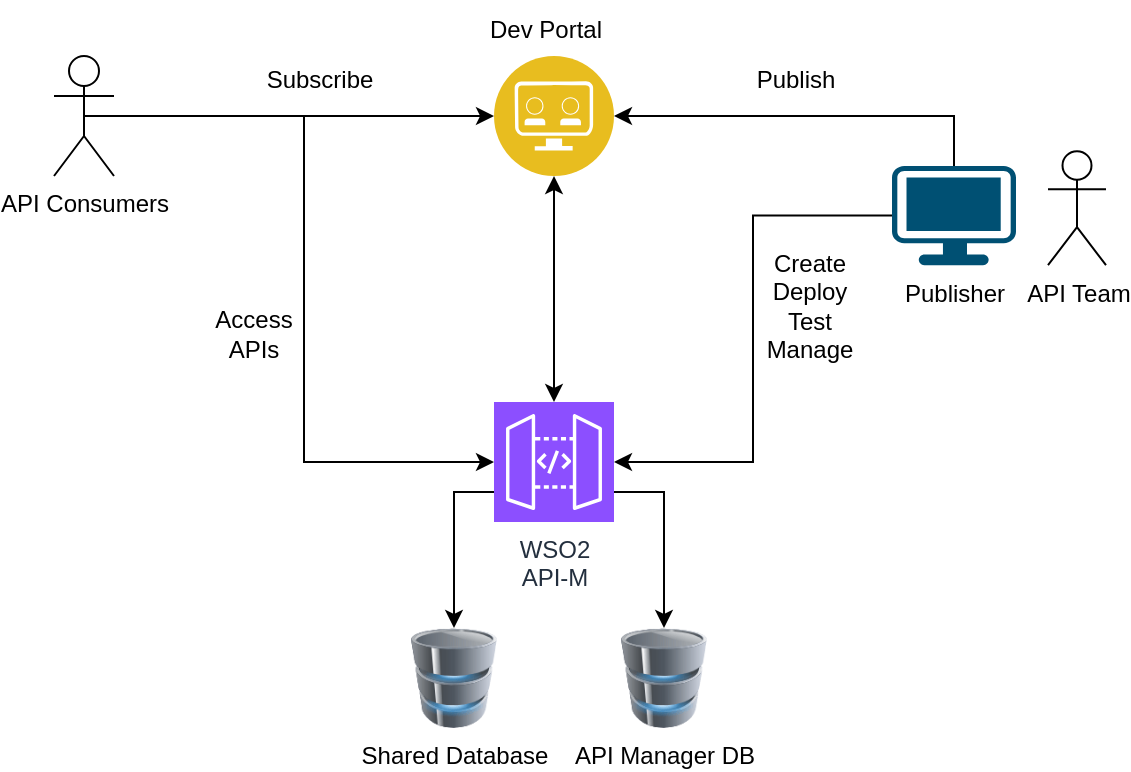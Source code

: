 <mxfile version="22.1.16" type="github">
  <diagram name="Page-1" id="qxffikaDEZeMn734_tKv">
    <mxGraphModel dx="954" dy="606" grid="0" gridSize="10" guides="1" tooltips="1" connect="1" arrows="1" fold="1" page="1" pageScale="1" pageWidth="850" pageHeight="1100" math="0" shadow="0">
      <root>
        <mxCell id="0" />
        <mxCell id="1" parent="0" />
        <mxCell id="oyZoGBa4WGomVmZSgcjT-1" value="Shared Database" style="image;html=1;image=img/lib/clip_art/computers/Database_128x128.png" vertex="1" parent="1">
          <mxGeometry x="365" y="395" width="50" height="50" as="geometry" />
        </mxCell>
        <mxCell id="oyZoGBa4WGomVmZSgcjT-2" value="API Manager DB" style="image;html=1;image=img/lib/clip_art/computers/Database_128x128.png" vertex="1" parent="1">
          <mxGeometry x="470" y="395" width="50" height="50" as="geometry" />
        </mxCell>
        <mxCell id="oyZoGBa4WGomVmZSgcjT-23" style="edgeStyle=orthogonalEdgeStyle;rounded=0;orthogonalLoop=1;jettySize=auto;html=1;exitX=0;exitY=0.75;exitDx=0;exitDy=0;exitPerimeter=0;entryX=0.5;entryY=0;entryDx=0;entryDy=0;" edge="1" parent="1" source="oyZoGBa4WGomVmZSgcjT-4" target="oyZoGBa4WGomVmZSgcjT-1">
          <mxGeometry relative="1" as="geometry" />
        </mxCell>
        <mxCell id="oyZoGBa4WGomVmZSgcjT-24" style="edgeStyle=orthogonalEdgeStyle;rounded=0;orthogonalLoop=1;jettySize=auto;html=1;exitX=1;exitY=0.75;exitDx=0;exitDy=0;exitPerimeter=0;entryX=0.5;entryY=0;entryDx=0;entryDy=0;" edge="1" parent="1" source="oyZoGBa4WGomVmZSgcjT-4" target="oyZoGBa4WGomVmZSgcjT-2">
          <mxGeometry relative="1" as="geometry" />
        </mxCell>
        <mxCell id="oyZoGBa4WGomVmZSgcjT-4" value="WSO2 &lt;br&gt;API-M" style="sketch=0;points=[[0,0,0],[0.25,0,0],[0.5,0,0],[0.75,0,0],[1,0,0],[0,1,0],[0.25,1,0],[0.5,1,0],[0.75,1,0],[1,1,0],[0,0.25,0],[0,0.5,0],[0,0.75,0],[1,0.25,0],[1,0.5,0],[1,0.75,0]];outlineConnect=0;fontColor=#232F3E;fillColor=#8C4FFF;strokeColor=#ffffff;dashed=0;verticalLabelPosition=bottom;verticalAlign=top;align=center;html=1;fontSize=12;fontStyle=0;aspect=fixed;shape=mxgraph.aws4.resourceIcon;resIcon=mxgraph.aws4.api_gateway;" vertex="1" parent="1">
          <mxGeometry x="410" y="282" width="60" height="60" as="geometry" />
        </mxCell>
        <mxCell id="oyZoGBa4WGomVmZSgcjT-8" style="edgeStyle=orthogonalEdgeStyle;rounded=0;orthogonalLoop=1;jettySize=auto;html=1;entryX=1;entryY=0.5;entryDx=0;entryDy=0;entryPerimeter=0;" edge="1" parent="1" source="oyZoGBa4WGomVmZSgcjT-7" target="oyZoGBa4WGomVmZSgcjT-4">
          <mxGeometry relative="1" as="geometry">
            <mxPoint x="530" y="320" as="targetPoint" />
          </mxGeometry>
        </mxCell>
        <mxCell id="oyZoGBa4WGomVmZSgcjT-13" style="edgeStyle=orthogonalEdgeStyle;rounded=0;orthogonalLoop=1;jettySize=auto;html=1;entryX=0;entryY=0.5;entryDx=0;entryDy=0;" edge="1" parent="1" source="oyZoGBa4WGomVmZSgcjT-9" target="oyZoGBa4WGomVmZSgcjT-12">
          <mxGeometry relative="1" as="geometry">
            <mxPoint x="101" y="195" as="sourcePoint" />
          </mxGeometry>
        </mxCell>
        <mxCell id="oyZoGBa4WGomVmZSgcjT-22" style="edgeStyle=orthogonalEdgeStyle;rounded=0;orthogonalLoop=1;jettySize=auto;html=1;exitX=0.5;exitY=0;exitDx=0;exitDy=0;exitPerimeter=0;entryX=1;entryY=0.5;entryDx=0;entryDy=0;" edge="1" parent="1" source="oyZoGBa4WGomVmZSgcjT-7" target="oyZoGBa4WGomVmZSgcjT-12">
          <mxGeometry relative="1" as="geometry" />
        </mxCell>
        <mxCell id="oyZoGBa4WGomVmZSgcjT-7" value="Publisher" style="points=[[0.03,0.03,0],[0.5,0,0],[0.97,0.03,0],[1,0.4,0],[0.97,0.745,0],[0.5,1,0],[0.03,0.745,0],[0,0.4,0]];verticalLabelPosition=bottom;sketch=0;html=1;verticalAlign=top;aspect=fixed;align=center;pointerEvents=1;shape=mxgraph.cisco19.workstation;fillColor=#005073;strokeColor=none;" vertex="1" parent="1">
          <mxGeometry x="609" y="164" width="62" height="49.6" as="geometry" />
        </mxCell>
        <mxCell id="oyZoGBa4WGomVmZSgcjT-11" value="Create&lt;br&gt;Deploy&lt;br&gt;Test&lt;br&gt;Manage" style="text;html=1;strokeColor=none;fillColor=none;align=center;verticalAlign=middle;whiteSpace=wrap;rounded=0;" vertex="1" parent="1">
          <mxGeometry x="543" y="194" width="50" height="80" as="geometry" />
        </mxCell>
        <mxCell id="oyZoGBa4WGomVmZSgcjT-12" value="" style="image;aspect=fixed;perimeter=ellipsePerimeter;html=1;align=center;shadow=0;dashed=0;fontColor=#4277BB;labelBackgroundColor=default;fontSize=12;spacingTop=3;image=img/lib/ibm/applications/api_developer_portal.svg;" vertex="1" parent="1">
          <mxGeometry x="410" y="109" width="60" height="60" as="geometry" />
        </mxCell>
        <mxCell id="oyZoGBa4WGomVmZSgcjT-14" value="Publish" style="text;html=1;strokeColor=none;fillColor=none;align=center;verticalAlign=middle;whiteSpace=wrap;rounded=0;" vertex="1" parent="1">
          <mxGeometry x="531" y="106" width="60" height="30" as="geometry" />
        </mxCell>
        <mxCell id="oyZoGBa4WGomVmZSgcjT-15" value="API Team" style="shape=umlActor;verticalLabelPosition=bottom;verticalAlign=top;html=1;outlineConnect=0;" vertex="1" parent="1">
          <mxGeometry x="687" y="156.6" width="29" height="57" as="geometry" />
        </mxCell>
        <mxCell id="oyZoGBa4WGomVmZSgcjT-17" value="Subscribe" style="text;html=1;strokeColor=none;fillColor=none;align=center;verticalAlign=middle;whiteSpace=wrap;rounded=0;" vertex="1" parent="1">
          <mxGeometry x="293" y="106" width="60" height="30" as="geometry" />
        </mxCell>
        <mxCell id="oyZoGBa4WGomVmZSgcjT-19" value="" style="endArrow=classic;startArrow=classic;html=1;rounded=0;exitX=0.5;exitY=0;exitDx=0;exitDy=0;exitPerimeter=0;entryX=0.5;entryY=1;entryDx=0;entryDy=0;" edge="1" parent="1" source="oyZoGBa4WGomVmZSgcjT-4" target="oyZoGBa4WGomVmZSgcjT-12">
          <mxGeometry width="50" height="50" relative="1" as="geometry">
            <mxPoint x="411" y="274" as="sourcePoint" />
            <mxPoint x="461" y="224" as="targetPoint" />
          </mxGeometry>
        </mxCell>
        <mxCell id="oyZoGBa4WGomVmZSgcjT-20" value="Dev Portal" style="text;html=1;strokeColor=none;fillColor=none;align=center;verticalAlign=middle;whiteSpace=wrap;rounded=0;" vertex="1" parent="1">
          <mxGeometry x="406" y="81" width="60" height="30" as="geometry" />
        </mxCell>
        <mxCell id="oyZoGBa4WGomVmZSgcjT-9" value="API Consumers" style="shape=umlActor;verticalLabelPosition=bottom;verticalAlign=top;html=1;outlineConnect=0;" vertex="1" parent="1">
          <mxGeometry x="190" y="109" width="30" height="60" as="geometry" />
        </mxCell>
        <mxCell id="oyZoGBa4WGomVmZSgcjT-27" style="edgeStyle=orthogonalEdgeStyle;rounded=0;orthogonalLoop=1;jettySize=auto;html=1;exitX=0.5;exitY=0.5;exitDx=0;exitDy=0;exitPerimeter=0;entryX=0;entryY=0.5;entryDx=0;entryDy=0;entryPerimeter=0;" edge="1" parent="1" source="oyZoGBa4WGomVmZSgcjT-9" target="oyZoGBa4WGomVmZSgcjT-4">
          <mxGeometry relative="1" as="geometry" />
        </mxCell>
        <mxCell id="oyZoGBa4WGomVmZSgcjT-28" value="Access APIs" style="text;html=1;strokeColor=none;fillColor=none;align=center;verticalAlign=middle;whiteSpace=wrap;rounded=0;" vertex="1" parent="1">
          <mxGeometry x="260" y="233" width="60" height="30" as="geometry" />
        </mxCell>
      </root>
    </mxGraphModel>
  </diagram>
</mxfile>
